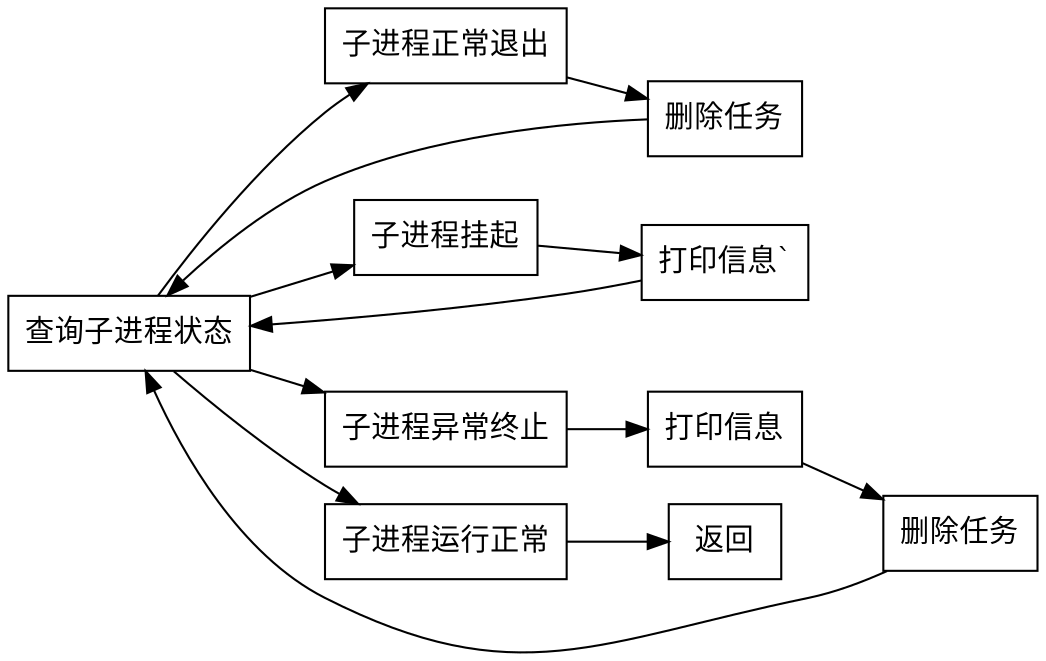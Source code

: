digraph G{
  rankdir = LR;
  node[shape="box"];
  while [label="查询子进程状态"];
  exit [label="子进程正常退出"];
  stop [label="子进程挂起"];
  interupt [label="子进程异常终止"];
  exitdelete [label="删除任务"];
  intdelete [label="删除任务"];
  stopprint [label="打印信息`"];
  intprint [label="打印信息"];
  nosig [label="子进程运行正常"];
  return [label="返回"];
  while -> exit -> exitdelete -> while;
  while -> stop -> stopprint -> while;
  while -> interupt -> intprint -> intdelete -> while;
  while -> nosig -> return;
} 

